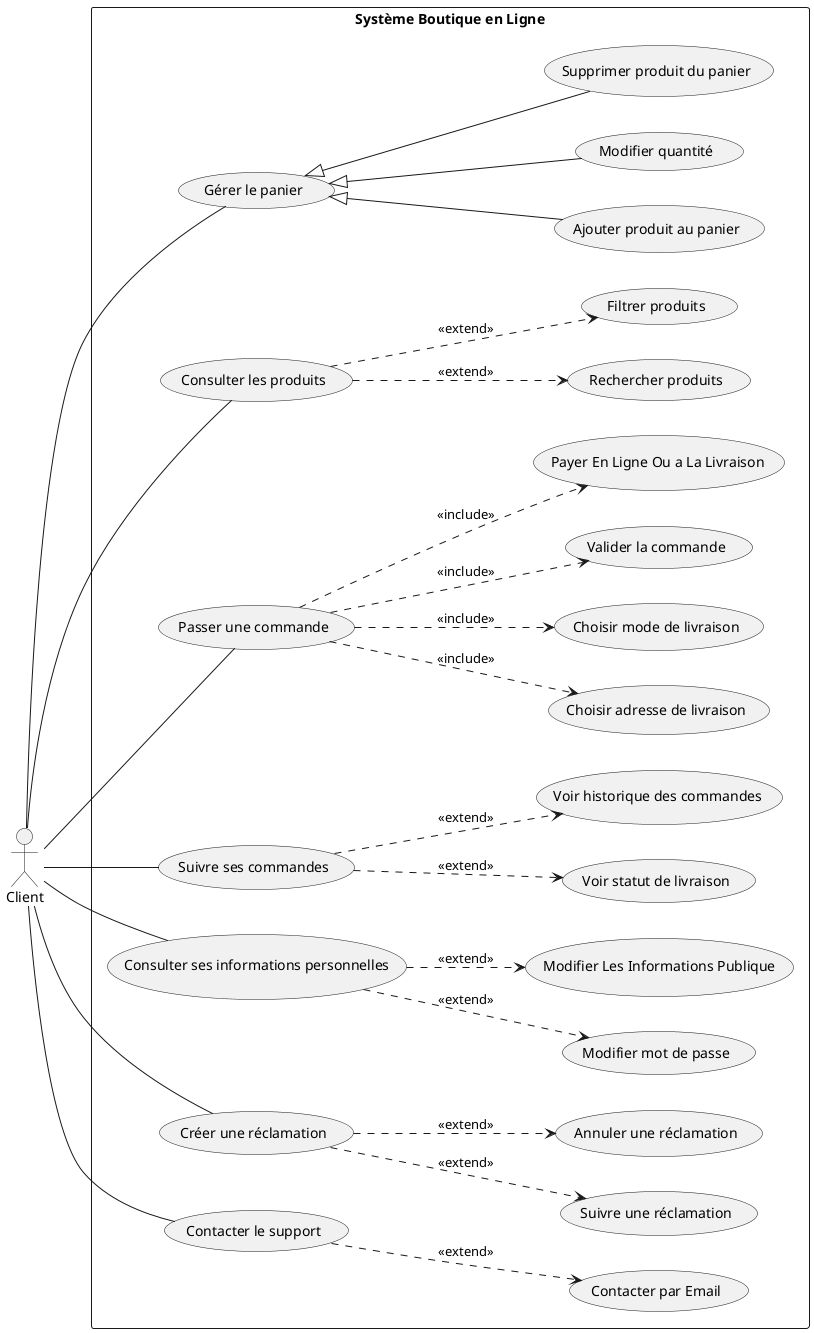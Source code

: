 @startuml UseCaseDiagram
left to right direction
skinparam packageStyle rectangle

actor Client

rectangle "Système Boutique en Ligne" {
  
  ' ----------- Consultation Produits ----------
  usecase "Consulter les produits" as UC1
  usecase "Rechercher produits" as UC1a
  usecase "Filtrer produits" as UC1b

  ' ----------- Panier ----------
  usecase "Gérer le panier" as UC2
  usecase "Ajouter produit au panier" as UC2a
  usecase "Modifier quantité" as UC2b
  usecase "Supprimer produit du panier" as UC2c

  ' ----------- Commande ----------
  usecase "Passer une commande" as UC3
  usecase "Choisir adresse de livraison" as UC3a
  usecase "Choisir mode de livraison" as UC3b
  usecase "Valider la commande" as UC3c

  ' ----------- Paiement ----------
  usecase "Payer En Ligne Ou a La Livraison" as UC3d


  ' ----------- Suivi Commande ----------
  usecase "Suivre ses commandes" as UC5
  usecase "Voir statut de livraison" as UC5a
  usecase "Voir historique des commandes" as UC5b

  ' ----------- Compte Client ----------

  usecase "Consulter ses informations personnelles" as UC7
  usecase "Modifier mot de passe" as UC7a
  usecase "Modifier Les Informations Publique" as UC7b

  ' ----------- Réclamation ----------
  usecase "Créer une réclamation" as UC8
  usecase "Suivre une réclamation" as UC8a
  usecase "Annuler une réclamation" as UC8b

  ' ----------- Support ----------
  usecase "Contacter le support" as UC9
  usecase "Contacter par Email" as UC9a
}

' Liens principaux Client -> modules
Client -- UC1
Client -- UC2
Client -- UC3
Client -- UC5
Client -- UC7
Client -- UC8
Client -- UC9

' Détail Consultation Produits
UC1 .down.> UC1a : <<extend>>
UC1 .down.> UC1b : <<extend>>
' Generalization for Gestion Panier
UC2a -up-|> UC2
UC2b -up-|> UC2
UC2c -up-|> UC2


' Détail Commande
UC3 .down.> UC3a : <<include>>
UC3 .down.> UC3b : <<include>>
UC3 .down.> UC3c : <<include>>
UC3 .down.> UC3d : <<include>>


' Détail Suivi Commande
UC5 .down.> UC5a : <<extend>>
UC5 .down.> UC5b : <<extend>>

' Détail Compte Client
UC7 .down.> UC7a : <<extend>>
UC7 .down.> UC7b : <<extend>>

' Détail Réclamation
UC8 .down.> UC8a : <<extend>>
UC8 .down.> UC8b : <<extend>>

' Détail Support
UC9 .down.> UC9a : <<extend>>

@enduml